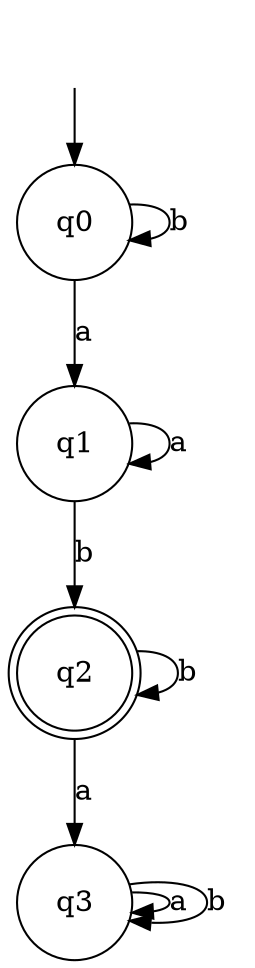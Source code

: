 digraph Automaton {

q0 [shape = circle, label=<<TABLE BORDER="0" CELLBORDER="0" CELLSPACING="0"><TR><TD>q0</TD></TR></TABLE>>];

q1 [shape = circle, label=<<TABLE BORDER="0" CELLBORDER="0" CELLSPACING="0"><TR><TD>q1</TD></TR></TABLE>>];

q2 [shape = doublecircle, label=<<TABLE BORDER="0" CELLBORDER="0" CELLSPACING="0"><TR><TD>q2</TD></TR></TABLE>>];

_nil [style = invis, label=<<TABLE BORDER="0" CELLBORDER="" CELLSPACING="0"><TR><TD>_nil</TD></TR></TABLE>>];

q3 [shape = circle, label=<<TABLE BORDER="0" CELLBORDER="0" CELLSPACING="0"><TR><TD>q3</TD></TR></TABLE>>];

q0->q0 [label="b"];

q3->q3 [label="a"];

q3->q3 [label="b"];

_nil -> q0 [];

q1->q2 [label="b"];

q1->q1 [label="a"];

q2->q2 [label="b"];

q0->q1 [label="a"];

q2->q3 [label="a"];

}
